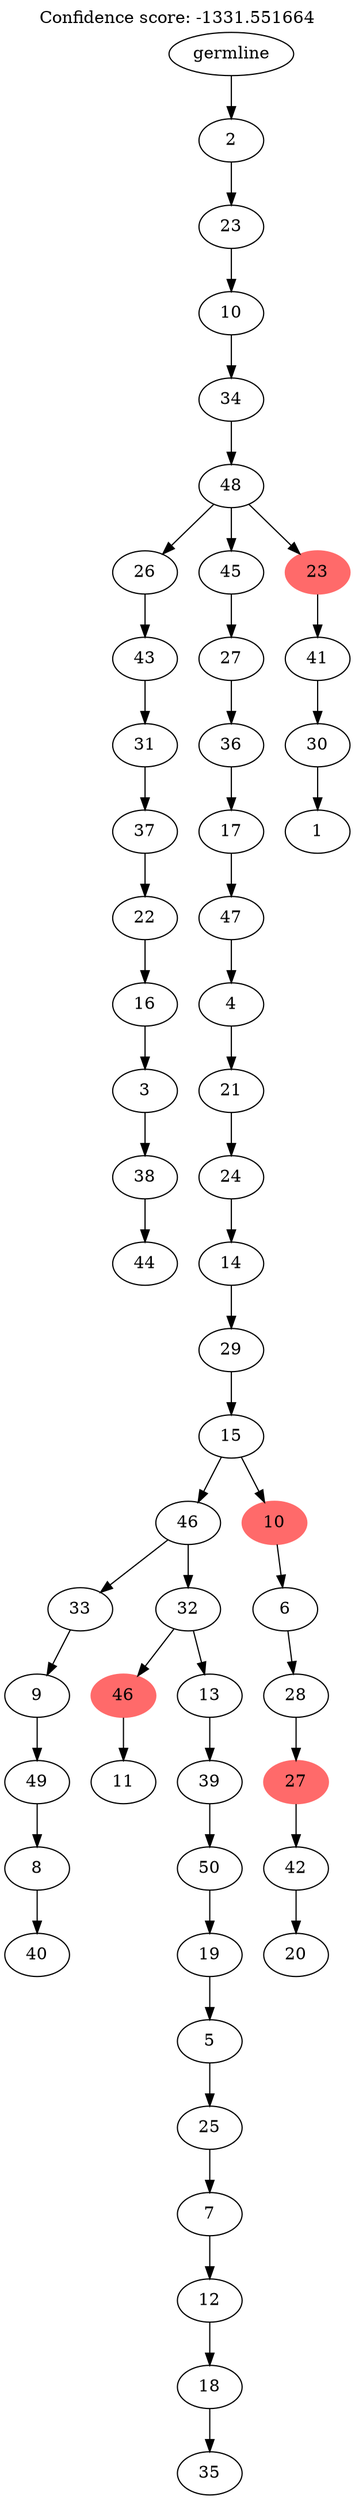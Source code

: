 digraph g {
	"53" -> "54";
	"54" [label="44"];
	"52" -> "53";
	"53" [label="38"];
	"51" -> "52";
	"52" [label="3"];
	"50" -> "51";
	"51" [label="16"];
	"49" -> "50";
	"50" [label="22"];
	"48" -> "49";
	"49" [label="37"];
	"47" -> "48";
	"48" [label="31"];
	"46" -> "47";
	"47" [label="43"];
	"44" -> "45";
	"45" [label="40"];
	"43" -> "44";
	"44" [label="8"];
	"42" -> "43";
	"43" [label="49"];
	"41" -> "42";
	"42" [label="9"];
	"39" -> "40";
	"40" [label="11"];
	"37" -> "38";
	"38" [label="35"];
	"36" -> "37";
	"37" [label="18"];
	"35" -> "36";
	"36" [label="12"];
	"34" -> "35";
	"35" [label="7"];
	"33" -> "34";
	"34" [label="25"];
	"32" -> "33";
	"33" [label="5"];
	"31" -> "32";
	"32" [label="19"];
	"30" -> "31";
	"31" [label="50"];
	"29" -> "30";
	"30" [label="39"];
	"28" -> "29";
	"29" [label="13"];
	"28" -> "39";
	"39" [color=indianred1, style=filled, label="46"];
	"27" -> "28";
	"28" [label="32"];
	"27" -> "41";
	"41" [label="33"];
	"25" -> "26";
	"26" [label="20"];
	"24" -> "25";
	"25" [label="42"];
	"23" -> "24";
	"24" [color=indianred1, style=filled, label="27"];
	"22" -> "23";
	"23" [label="28"];
	"21" -> "22";
	"22" [label="6"];
	"20" -> "21";
	"21" [color=indianred1, style=filled, label="10"];
	"20" -> "27";
	"27" [label="46"];
	"19" -> "20";
	"20" [label="15"];
	"18" -> "19";
	"19" [label="29"];
	"17" -> "18";
	"18" [label="14"];
	"16" -> "17";
	"17" [label="24"];
	"15" -> "16";
	"16" [label="21"];
	"14" -> "15";
	"15" [label="4"];
	"13" -> "14";
	"14" [label="47"];
	"12" -> "13";
	"13" [label="17"];
	"11" -> "12";
	"12" [label="36"];
	"10" -> "11";
	"11" [label="27"];
	"8" -> "9";
	"9" [label="1"];
	"7" -> "8";
	"8" [label="30"];
	"6" -> "7";
	"7" [label="41"];
	"5" -> "6";
	"6" [color=indianred1, style=filled, label="23"];
	"5" -> "10";
	"10" [label="45"];
	"5" -> "46";
	"46" [label="26"];
	"4" -> "5";
	"5" [label="48"];
	"3" -> "4";
	"4" [label="34"];
	"2" -> "3";
	"3" [label="10"];
	"1" -> "2";
	"2" [label="23"];
	"0" -> "1";
	"1" [label="2"];
	"0" [label="germline"];
	labelloc="t";
	label="Confidence score: -1331.551664";
}

